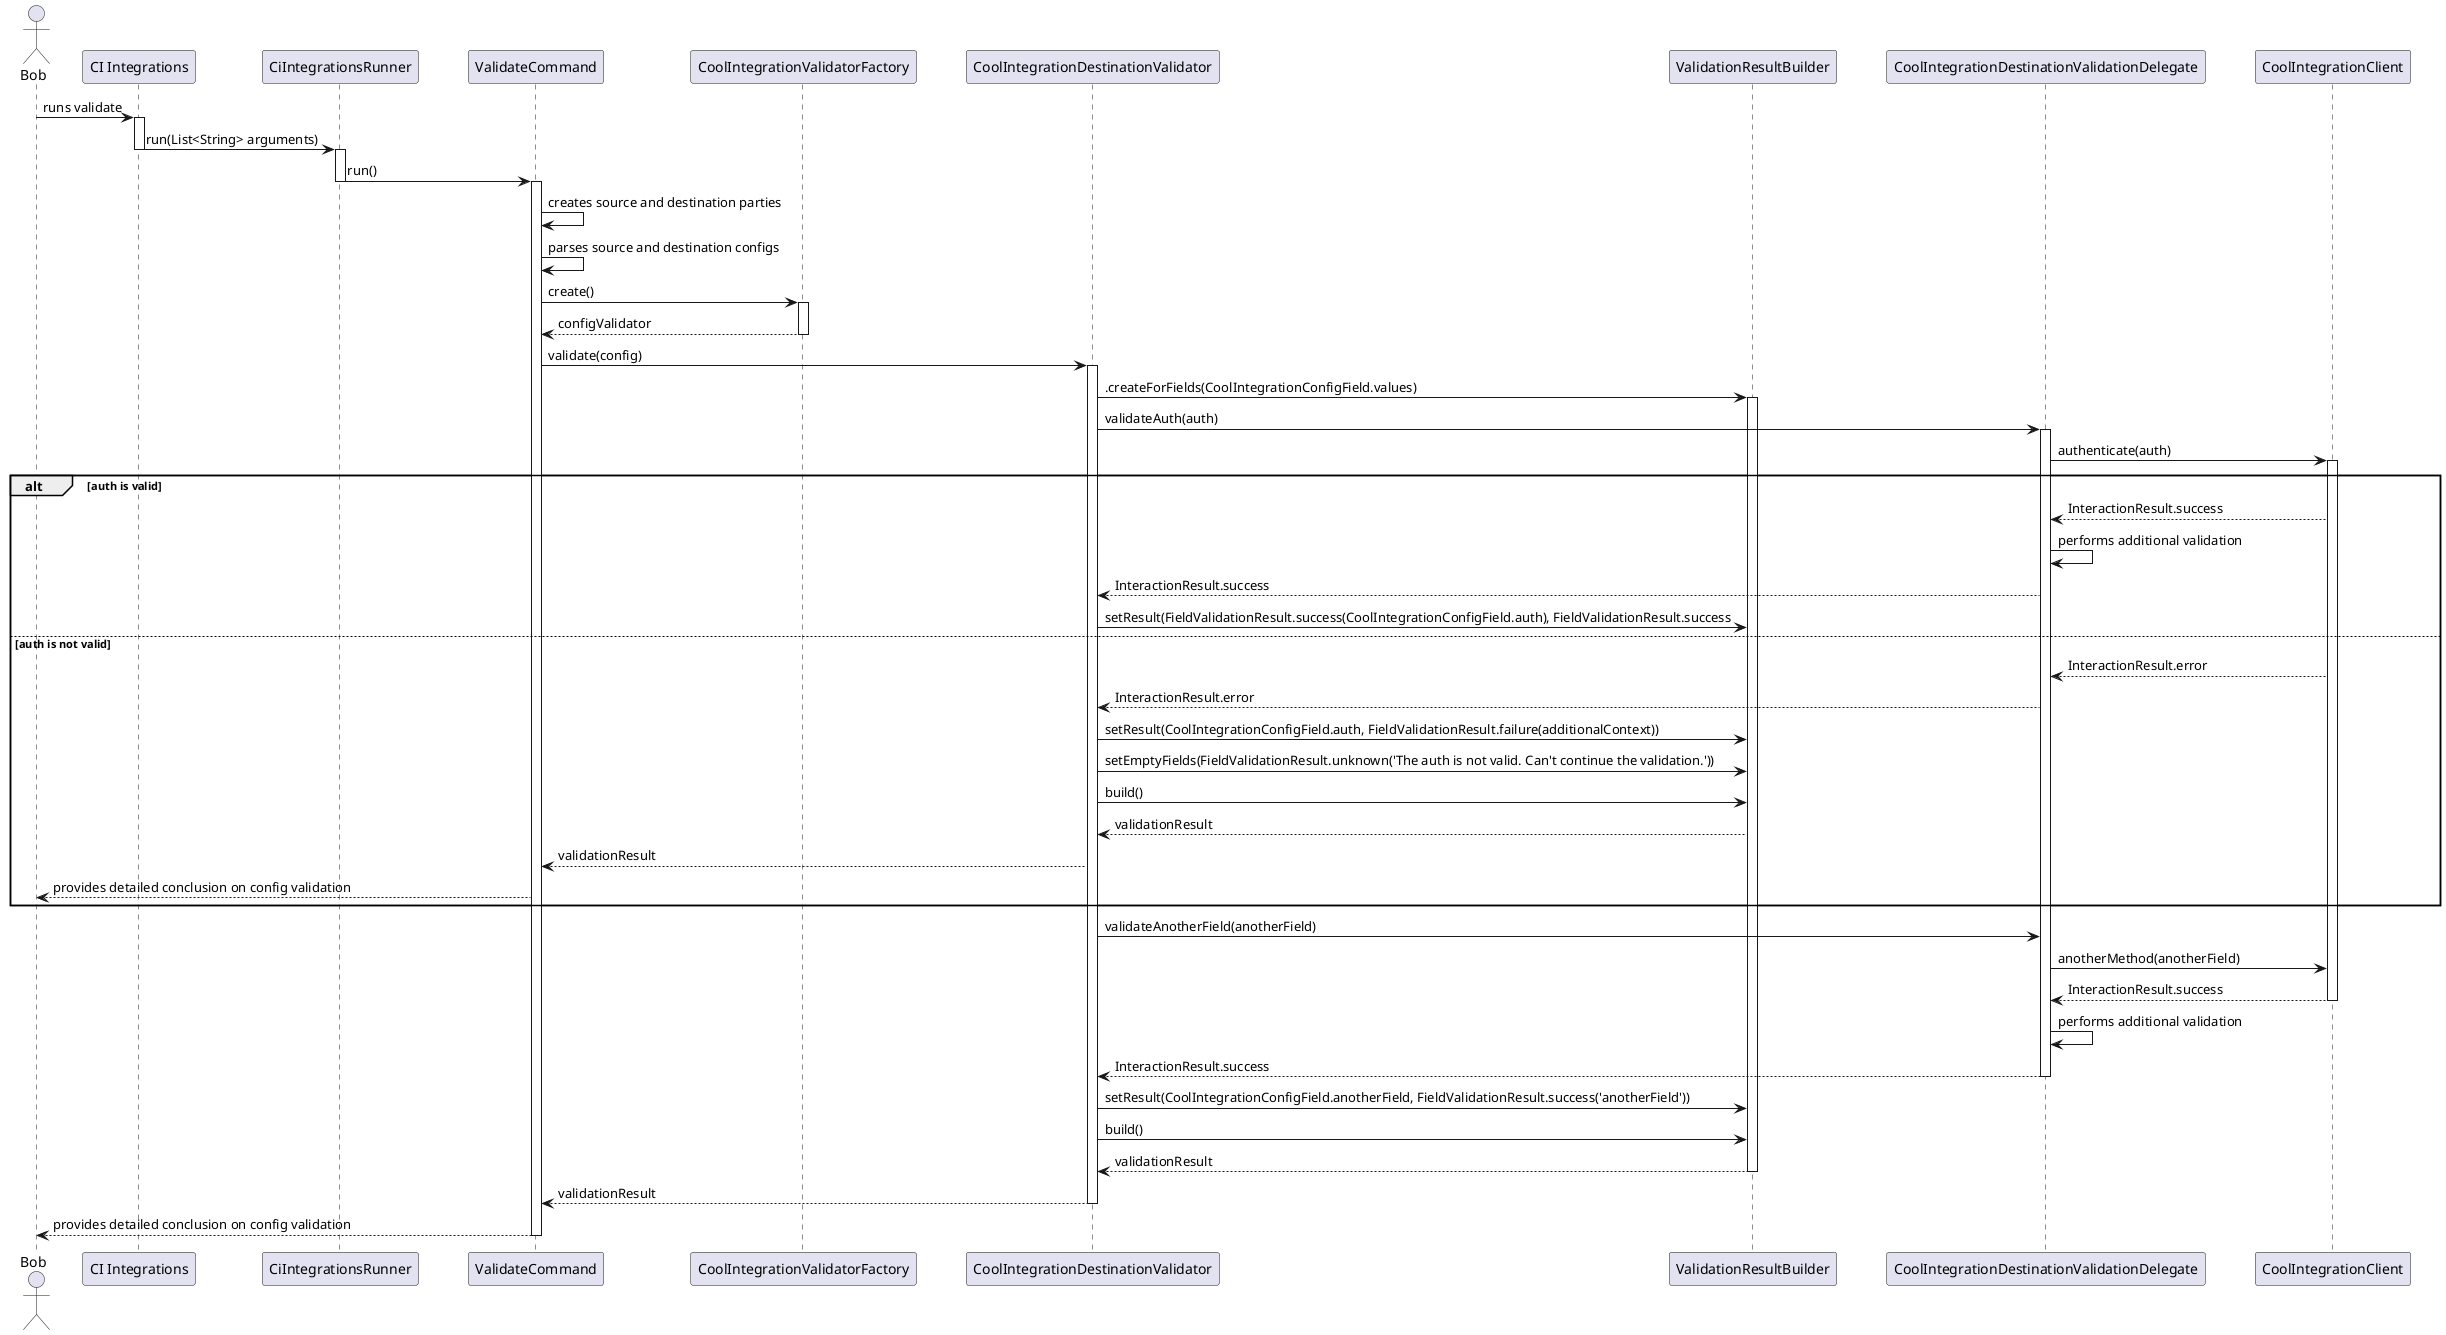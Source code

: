 @startuml ci_integrations_config_validator_sequence_diagram

skinparam ParticipantPadding 20
skinparam BoxPadding 10

actor Bob

participant "CI Integrations"
participant CiIntegrationsRunner
participant ValidateCommand
participant CoolIntegrationValidatorFactory
participant CoolIntegrationDestinationValidator
participant ValidationResultBuilder
participant CoolIntegrationDestinationValidationDelegate
participant CoolIntegrationClient

Bob -> "CI Integrations" : runs validate
activate "CI Integrations"

"CI Integrations" -> CiIntegrationsRunner: run(List<String> arguments)
deactivate "CI Integrations"
activate CiIntegrationsRunner

CiIntegrationsRunner -> ValidateCommand: run()
deactivate CiIntegrationsRunner
activate ValidateCommand

ValidateCommand -> ValidateCommand : creates source and destination parties
ValidateCommand -> ValidateCommand : parses source and destination configs

ValidateCommand -> CoolIntegrationValidatorFactory : create()
activate CoolIntegrationValidatorFactory

CoolIntegrationValidatorFactory --> ValidateCommand : configValidator
deactivate CoolIntegrationValidatorFactory

ValidateCommand -> CoolIntegrationDestinationValidator : validate(config)
activate CoolIntegrationDestinationValidator

CoolIntegrationDestinationValidator -> ValidationResultBuilder : .createForFields(CoolIntegrationConfigField.values)
activate ValidationResultBuilder

CoolIntegrationDestinationValidator -> CoolIntegrationDestinationValidationDelegate : validateAuth(auth)

activate CoolIntegrationDestinationValidationDelegate

CoolIntegrationDestinationValidationDelegate -> CoolIntegrationClient : authenticate(auth)
activate  CoolIntegrationClient

alt auth is valid

    CoolIntegrationClient --> CoolIntegrationDestinationValidationDelegate : InteractionResult.success
    CoolIntegrationDestinationValidationDelegate -> CoolIntegrationDestinationValidationDelegate : performs additional validation
    CoolIntegrationDestinationValidationDelegate --> CoolIntegrationDestinationValidator : InteractionResult.success
    CoolIntegrationDestinationValidator -> ValidationResultBuilder : setResult(FieldValidationResult.success(CoolIntegrationConfigField.auth), FieldValidationResult.success

else auth is not valid

    CoolIntegrationClient --> CoolIntegrationDestinationValidationDelegate : InteractionResult.error
    CoolIntegrationDestinationValidationDelegate --> CoolIntegrationDestinationValidator : InteractionResult.error
    CoolIntegrationDestinationValidator -> ValidationResultBuilder : setResult(CoolIntegrationConfigField.auth, FieldValidationResult.failure(additionalContext))
    CoolIntegrationDestinationValidator -> ValidationResultBuilder : setEmptyFields(FieldValidationResult.unknown('The auth is not valid. Can't continue the validation.'))
    CoolIntegrationDestinationValidator -> ValidationResultBuilder : build()
    ValidationResultBuilder --> CoolIntegrationDestinationValidator : validationResult

    CoolIntegrationDestinationValidator --> ValidateCommand : validationResult
    ValidateCommand --> Bob : provides detailed conclusion on config validation

end


CoolIntegrationDestinationValidator -> CoolIntegrationDestinationValidationDelegate : validateAnotherField(anotherField)
CoolIntegrationDestinationValidationDelegate -> CoolIntegrationClient : anotherMethod(anotherField)

CoolIntegrationClient --> CoolIntegrationDestinationValidationDelegate : InteractionResult.success
deactivate CoolIntegrationClient

CoolIntegrationDestinationValidationDelegate -> CoolIntegrationDestinationValidationDelegate : performs additional validation
CoolIntegrationDestinationValidationDelegate --> CoolIntegrationDestinationValidator : InteractionResult.success
deactivate CoolIntegrationDestinationValidationDelegate

CoolIntegrationDestinationValidator -> ValidationResultBuilder : setResult(CoolIntegrationConfigField.anotherField, FieldValidationResult.success('anotherField'))
CoolIntegrationDestinationValidator -> ValidationResultBuilder : build()
ValidationResultBuilder --> CoolIntegrationDestinationValidator : validationResult

deactivate ValidationResultBuilder

CoolIntegrationDestinationValidator --> ValidateCommand : validationResult

deactivate CoolIntegrationDestinationValidator

ValidateCommand --> Bob : provides detailed conclusion on config validation

deactivate ValidateCommand

@enduml

